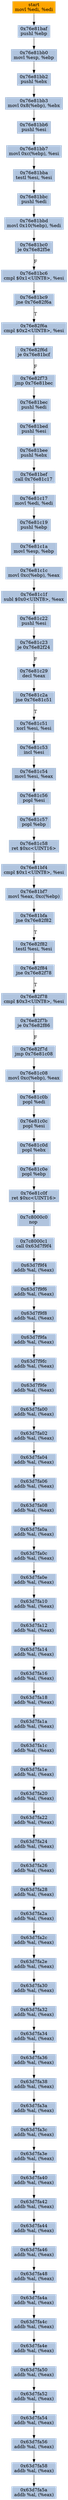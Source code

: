 digraph G {
node[shape=rectangle,style=filled,fillcolor=lightsteelblue,color=lightsteelblue]
bgcolor="transparent"
a0x76e81badmovl_edi_edi[label="start\nmovl %edi, %edi",color="lightgrey",fillcolor="orange"];
a0x76e81bafpushl_ebp[label="0x76e81baf\npushl %ebp"];
a0x76e81bb0movl_esp_ebp[label="0x76e81bb0\nmovl %esp, %ebp"];
a0x76e81bb2pushl_ebx[label="0x76e81bb2\npushl %ebx"];
a0x76e81bb3movl_0x8ebp__ebx[label="0x76e81bb3\nmovl 0x8(%ebp), %ebx"];
a0x76e81bb6pushl_esi[label="0x76e81bb6\npushl %esi"];
a0x76e81bb7movl_0xcebp__esi[label="0x76e81bb7\nmovl 0xc(%ebp), %esi"];
a0x76e81bbatestl_esi_esi[label="0x76e81bba\ntestl %esi, %esi"];
a0x76e81bbcpushl_edi[label="0x76e81bbc\npushl %edi"];
a0x76e81bbdmovl_0x10ebp__edi[label="0x76e81bbd\nmovl 0x10(%ebp), %edi"];
a0x76e81bc0je_0x76e82f5e[label="0x76e81bc0\nje 0x76e82f5e"];
a0x76e81bc6cmpl_0x1UINT8_esi[label="0x76e81bc6\ncmpl $0x1<UINT8>, %esi"];
a0x76e81bc9jne_0x76e82f6a[label="0x76e81bc9\njne 0x76e82f6a"];
a0x76e82f6acmpl_0x2UINT8_esi[label="0x76e82f6a\ncmpl $0x2<UINT8>, %esi"];
a0x76e82f6dje_0x76e81bcf[label="0x76e82f6d\nje 0x76e81bcf"];
a0x76e82f73jmp_0x76e81bec[label="0x76e82f73\njmp 0x76e81bec"];
a0x76e81becpushl_edi[label="0x76e81bec\npushl %edi"];
a0x76e81bedpushl_esi[label="0x76e81bed\npushl %esi"];
a0x76e81beepushl_ebx[label="0x76e81bee\npushl %ebx"];
a0x76e81befcall_0x76e81c17[label="0x76e81bef\ncall 0x76e81c17"];
a0x76e81c17movl_edi_edi[label="0x76e81c17\nmovl %edi, %edi"];
a0x76e81c19pushl_ebp[label="0x76e81c19\npushl %ebp"];
a0x76e81c1amovl_esp_ebp[label="0x76e81c1a\nmovl %esp, %ebp"];
a0x76e81c1cmovl_0xcebp__eax[label="0x76e81c1c\nmovl 0xc(%ebp), %eax"];
a0x76e81c1fsubl_0x0UINT8_eax[label="0x76e81c1f\nsubl $0x0<UINT8>, %eax"];
a0x76e81c22pushl_esi[label="0x76e81c22\npushl %esi"];
a0x76e81c23je_0x76e82f24[label="0x76e81c23\nje 0x76e82f24"];
a0x76e81c29decl_eax[label="0x76e81c29\ndecl %eax"];
a0x76e81c2ajne_0x76e81c51[label="0x76e81c2a\njne 0x76e81c51"];
a0x76e81c51xorl_esi_esi[label="0x76e81c51\nxorl %esi, %esi"];
a0x76e81c53incl_esi[label="0x76e81c53\nincl %esi"];
a0x76e81c54movl_esi_eax[label="0x76e81c54\nmovl %esi, %eax"];
a0x76e81c56popl_esi[label="0x76e81c56\npopl %esi"];
a0x76e81c57popl_ebp[label="0x76e81c57\npopl %ebp"];
a0x76e81c58ret_0xcUINT16[label="0x76e81c58\nret $0xc<UINT16>"];
a0x76e81bf4cmpl_0x1UINT8_esi[label="0x76e81bf4\ncmpl $0x1<UINT8>, %esi"];
a0x76e81bf7movl_eax_0xcebp_[label="0x76e81bf7\nmovl %eax, 0xc(%ebp)"];
a0x76e81bfajne_0x76e82f82[label="0x76e81bfa\njne 0x76e82f82"];
a0x76e82f82testl_esi_esi[label="0x76e82f82\ntestl %esi, %esi"];
a0x76e82f84jne_0x76e82f78[label="0x76e82f84\njne 0x76e82f78"];
a0x76e82f78cmpl_0x3UINT8_esi[label="0x76e82f78\ncmpl $0x3<UINT8>, %esi"];
a0x76e82f7bje_0x76e82f86[label="0x76e82f7b\nje 0x76e82f86"];
a0x76e82f7djmp_0x76e81c08[label="0x76e82f7d\njmp 0x76e81c08"];
a0x76e81c08movl_0xcebp__eax[label="0x76e81c08\nmovl 0xc(%ebp), %eax"];
a0x76e81c0bpopl_edi[label="0x76e81c0b\npopl %edi"];
a0x76e81c0cpopl_esi[label="0x76e81c0c\npopl %esi"];
a0x76e81c0dpopl_ebx[label="0x76e81c0d\npopl %ebx"];
a0x76e81c0epopl_ebp[label="0x76e81c0e\npopl %ebp"];
a0x76e81c0fret_0xcUINT16[label="0x76e81c0f\nret $0xc<UINT16>"];
a0x7c8000c0nop_[label="0x7c8000c0\nnop "];
a0x7c8000c1call_0x63d7f9f4[label="0x7c8000c1\ncall 0x63d7f9f4"];
a0x63d7f9f4addb_al_eax_[label="0x63d7f9f4\naddb %al, (%eax)"];
a0x63d7f9f6addb_al_eax_[label="0x63d7f9f6\naddb %al, (%eax)"];
a0x63d7f9f8addb_al_eax_[label="0x63d7f9f8\naddb %al, (%eax)"];
a0x63d7f9faaddb_al_eax_[label="0x63d7f9fa\naddb %al, (%eax)"];
a0x63d7f9fcaddb_al_eax_[label="0x63d7f9fc\naddb %al, (%eax)"];
a0x63d7f9feaddb_al_eax_[label="0x63d7f9fe\naddb %al, (%eax)"];
a0x63d7fa00addb_al_eax_[label="0x63d7fa00\naddb %al, (%eax)"];
a0x63d7fa02addb_al_eax_[label="0x63d7fa02\naddb %al, (%eax)"];
a0x63d7fa04addb_al_eax_[label="0x63d7fa04\naddb %al, (%eax)"];
a0x63d7fa06addb_al_eax_[label="0x63d7fa06\naddb %al, (%eax)"];
a0x63d7fa08addb_al_eax_[label="0x63d7fa08\naddb %al, (%eax)"];
a0x63d7fa0aaddb_al_eax_[label="0x63d7fa0a\naddb %al, (%eax)"];
a0x63d7fa0caddb_al_eax_[label="0x63d7fa0c\naddb %al, (%eax)"];
a0x63d7fa0eaddb_al_eax_[label="0x63d7fa0e\naddb %al, (%eax)"];
a0x63d7fa10addb_al_eax_[label="0x63d7fa10\naddb %al, (%eax)"];
a0x63d7fa12addb_al_eax_[label="0x63d7fa12\naddb %al, (%eax)"];
a0x63d7fa14addb_al_eax_[label="0x63d7fa14\naddb %al, (%eax)"];
a0x63d7fa16addb_al_eax_[label="0x63d7fa16\naddb %al, (%eax)"];
a0x63d7fa18addb_al_eax_[label="0x63d7fa18\naddb %al, (%eax)"];
a0x63d7fa1aaddb_al_eax_[label="0x63d7fa1a\naddb %al, (%eax)"];
a0x63d7fa1caddb_al_eax_[label="0x63d7fa1c\naddb %al, (%eax)"];
a0x63d7fa1eaddb_al_eax_[label="0x63d7fa1e\naddb %al, (%eax)"];
a0x63d7fa20addb_al_eax_[label="0x63d7fa20\naddb %al, (%eax)"];
a0x63d7fa22addb_al_eax_[label="0x63d7fa22\naddb %al, (%eax)"];
a0x63d7fa24addb_al_eax_[label="0x63d7fa24\naddb %al, (%eax)"];
a0x63d7fa26addb_al_eax_[label="0x63d7fa26\naddb %al, (%eax)"];
a0x63d7fa28addb_al_eax_[label="0x63d7fa28\naddb %al, (%eax)"];
a0x63d7fa2aaddb_al_eax_[label="0x63d7fa2a\naddb %al, (%eax)"];
a0x63d7fa2caddb_al_eax_[label="0x63d7fa2c\naddb %al, (%eax)"];
a0x63d7fa2eaddb_al_eax_[label="0x63d7fa2e\naddb %al, (%eax)"];
a0x63d7fa30addb_al_eax_[label="0x63d7fa30\naddb %al, (%eax)"];
a0x63d7fa32addb_al_eax_[label="0x63d7fa32\naddb %al, (%eax)"];
a0x63d7fa34addb_al_eax_[label="0x63d7fa34\naddb %al, (%eax)"];
a0x63d7fa36addb_al_eax_[label="0x63d7fa36\naddb %al, (%eax)"];
a0x63d7fa38addb_al_eax_[label="0x63d7fa38\naddb %al, (%eax)"];
a0x63d7fa3aaddb_al_eax_[label="0x63d7fa3a\naddb %al, (%eax)"];
a0x63d7fa3caddb_al_eax_[label="0x63d7fa3c\naddb %al, (%eax)"];
a0x63d7fa3eaddb_al_eax_[label="0x63d7fa3e\naddb %al, (%eax)"];
a0x63d7fa40addb_al_eax_[label="0x63d7fa40\naddb %al, (%eax)"];
a0x63d7fa42addb_al_eax_[label="0x63d7fa42\naddb %al, (%eax)"];
a0x63d7fa44addb_al_eax_[label="0x63d7fa44\naddb %al, (%eax)"];
a0x63d7fa46addb_al_eax_[label="0x63d7fa46\naddb %al, (%eax)"];
a0x63d7fa48addb_al_eax_[label="0x63d7fa48\naddb %al, (%eax)"];
a0x63d7fa4aaddb_al_eax_[label="0x63d7fa4a\naddb %al, (%eax)"];
a0x63d7fa4caddb_al_eax_[label="0x63d7fa4c\naddb %al, (%eax)"];
a0x63d7fa4eaddb_al_eax_[label="0x63d7fa4e\naddb %al, (%eax)"];
a0x63d7fa50addb_al_eax_[label="0x63d7fa50\naddb %al, (%eax)"];
a0x63d7fa52addb_al_eax_[label="0x63d7fa52\naddb %al, (%eax)"];
a0x63d7fa54addb_al_eax_[label="0x63d7fa54\naddb %al, (%eax)"];
a0x63d7fa56addb_al_eax_[label="0x63d7fa56\naddb %al, (%eax)"];
a0x63d7fa58addb_al_eax_[label="0x63d7fa58\naddb %al, (%eax)"];
a0x63d7fa5aaddb_al_eax_[label="0x63d7fa5a\naddb %al, (%eax)"];
a0x76e81badmovl_edi_edi -> a0x76e81bafpushl_ebp [color="#000000"];
a0x76e81bafpushl_ebp -> a0x76e81bb0movl_esp_ebp [color="#000000"];
a0x76e81bb0movl_esp_ebp -> a0x76e81bb2pushl_ebx [color="#000000"];
a0x76e81bb2pushl_ebx -> a0x76e81bb3movl_0x8ebp__ebx [color="#000000"];
a0x76e81bb3movl_0x8ebp__ebx -> a0x76e81bb6pushl_esi [color="#000000"];
a0x76e81bb6pushl_esi -> a0x76e81bb7movl_0xcebp__esi [color="#000000"];
a0x76e81bb7movl_0xcebp__esi -> a0x76e81bbatestl_esi_esi [color="#000000"];
a0x76e81bbatestl_esi_esi -> a0x76e81bbcpushl_edi [color="#000000"];
a0x76e81bbcpushl_edi -> a0x76e81bbdmovl_0x10ebp__edi [color="#000000"];
a0x76e81bbdmovl_0x10ebp__edi -> a0x76e81bc0je_0x76e82f5e [color="#000000"];
a0x76e81bc0je_0x76e82f5e -> a0x76e81bc6cmpl_0x1UINT8_esi [color="#000000",label="F"];
a0x76e81bc6cmpl_0x1UINT8_esi -> a0x76e81bc9jne_0x76e82f6a [color="#000000"];
a0x76e81bc9jne_0x76e82f6a -> a0x76e82f6acmpl_0x2UINT8_esi [color="#000000",label="T"];
a0x76e82f6acmpl_0x2UINT8_esi -> a0x76e82f6dje_0x76e81bcf [color="#000000"];
a0x76e82f6dje_0x76e81bcf -> a0x76e82f73jmp_0x76e81bec [color="#000000",label="F"];
a0x76e82f73jmp_0x76e81bec -> a0x76e81becpushl_edi [color="#000000"];
a0x76e81becpushl_edi -> a0x76e81bedpushl_esi [color="#000000"];
a0x76e81bedpushl_esi -> a0x76e81beepushl_ebx [color="#000000"];
a0x76e81beepushl_ebx -> a0x76e81befcall_0x76e81c17 [color="#000000"];
a0x76e81befcall_0x76e81c17 -> a0x76e81c17movl_edi_edi [color="#000000"];
a0x76e81c17movl_edi_edi -> a0x76e81c19pushl_ebp [color="#000000"];
a0x76e81c19pushl_ebp -> a0x76e81c1amovl_esp_ebp [color="#000000"];
a0x76e81c1amovl_esp_ebp -> a0x76e81c1cmovl_0xcebp__eax [color="#000000"];
a0x76e81c1cmovl_0xcebp__eax -> a0x76e81c1fsubl_0x0UINT8_eax [color="#000000"];
a0x76e81c1fsubl_0x0UINT8_eax -> a0x76e81c22pushl_esi [color="#000000"];
a0x76e81c22pushl_esi -> a0x76e81c23je_0x76e82f24 [color="#000000"];
a0x76e81c23je_0x76e82f24 -> a0x76e81c29decl_eax [color="#000000",label="F"];
a0x76e81c29decl_eax -> a0x76e81c2ajne_0x76e81c51 [color="#000000"];
a0x76e81c2ajne_0x76e81c51 -> a0x76e81c51xorl_esi_esi [color="#000000",label="T"];
a0x76e81c51xorl_esi_esi -> a0x76e81c53incl_esi [color="#000000"];
a0x76e81c53incl_esi -> a0x76e81c54movl_esi_eax [color="#000000"];
a0x76e81c54movl_esi_eax -> a0x76e81c56popl_esi [color="#000000"];
a0x76e81c56popl_esi -> a0x76e81c57popl_ebp [color="#000000"];
a0x76e81c57popl_ebp -> a0x76e81c58ret_0xcUINT16 [color="#000000"];
a0x76e81c58ret_0xcUINT16 -> a0x76e81bf4cmpl_0x1UINT8_esi [color="#000000"];
a0x76e81bf4cmpl_0x1UINT8_esi -> a0x76e81bf7movl_eax_0xcebp_ [color="#000000"];
a0x76e81bf7movl_eax_0xcebp_ -> a0x76e81bfajne_0x76e82f82 [color="#000000"];
a0x76e81bfajne_0x76e82f82 -> a0x76e82f82testl_esi_esi [color="#000000",label="T"];
a0x76e82f82testl_esi_esi -> a0x76e82f84jne_0x76e82f78 [color="#000000"];
a0x76e82f84jne_0x76e82f78 -> a0x76e82f78cmpl_0x3UINT8_esi [color="#000000",label="T"];
a0x76e82f78cmpl_0x3UINT8_esi -> a0x76e82f7bje_0x76e82f86 [color="#000000"];
a0x76e82f7bje_0x76e82f86 -> a0x76e82f7djmp_0x76e81c08 [color="#000000",label="F"];
a0x76e82f7djmp_0x76e81c08 -> a0x76e81c08movl_0xcebp__eax [color="#000000"];
a0x76e81c08movl_0xcebp__eax -> a0x76e81c0bpopl_edi [color="#000000"];
a0x76e81c0bpopl_edi -> a0x76e81c0cpopl_esi [color="#000000"];
a0x76e81c0cpopl_esi -> a0x76e81c0dpopl_ebx [color="#000000"];
a0x76e81c0dpopl_ebx -> a0x76e81c0epopl_ebp [color="#000000"];
a0x76e81c0epopl_ebp -> a0x76e81c0fret_0xcUINT16 [color="#000000"];
a0x76e81c0fret_0xcUINT16 -> a0x7c8000c0nop_ [color="#000000"];
a0x7c8000c0nop_ -> a0x7c8000c1call_0x63d7f9f4 [color="#000000"];
a0x7c8000c1call_0x63d7f9f4 -> a0x63d7f9f4addb_al_eax_ [color="#000000"];
a0x63d7f9f4addb_al_eax_ -> a0x63d7f9f6addb_al_eax_ [color="#000000"];
a0x63d7f9f6addb_al_eax_ -> a0x63d7f9f8addb_al_eax_ [color="#000000"];
a0x63d7f9f8addb_al_eax_ -> a0x63d7f9faaddb_al_eax_ [color="#000000"];
a0x63d7f9faaddb_al_eax_ -> a0x63d7f9fcaddb_al_eax_ [color="#000000"];
a0x63d7f9fcaddb_al_eax_ -> a0x63d7f9feaddb_al_eax_ [color="#000000"];
a0x63d7f9feaddb_al_eax_ -> a0x63d7fa00addb_al_eax_ [color="#000000"];
a0x63d7fa00addb_al_eax_ -> a0x63d7fa02addb_al_eax_ [color="#000000"];
a0x63d7fa02addb_al_eax_ -> a0x63d7fa04addb_al_eax_ [color="#000000"];
a0x63d7fa04addb_al_eax_ -> a0x63d7fa06addb_al_eax_ [color="#000000"];
a0x63d7fa06addb_al_eax_ -> a0x63d7fa08addb_al_eax_ [color="#000000"];
a0x63d7fa08addb_al_eax_ -> a0x63d7fa0aaddb_al_eax_ [color="#000000"];
a0x63d7fa0aaddb_al_eax_ -> a0x63d7fa0caddb_al_eax_ [color="#000000"];
a0x63d7fa0caddb_al_eax_ -> a0x63d7fa0eaddb_al_eax_ [color="#000000"];
a0x63d7fa0eaddb_al_eax_ -> a0x63d7fa10addb_al_eax_ [color="#000000"];
a0x63d7fa10addb_al_eax_ -> a0x63d7fa12addb_al_eax_ [color="#000000"];
a0x63d7fa12addb_al_eax_ -> a0x63d7fa14addb_al_eax_ [color="#000000"];
a0x63d7fa14addb_al_eax_ -> a0x63d7fa16addb_al_eax_ [color="#000000"];
a0x63d7fa16addb_al_eax_ -> a0x63d7fa18addb_al_eax_ [color="#000000"];
a0x63d7fa18addb_al_eax_ -> a0x63d7fa1aaddb_al_eax_ [color="#000000"];
a0x63d7fa1aaddb_al_eax_ -> a0x63d7fa1caddb_al_eax_ [color="#000000"];
a0x63d7fa1caddb_al_eax_ -> a0x63d7fa1eaddb_al_eax_ [color="#000000"];
a0x63d7fa1eaddb_al_eax_ -> a0x63d7fa20addb_al_eax_ [color="#000000"];
a0x63d7fa20addb_al_eax_ -> a0x63d7fa22addb_al_eax_ [color="#000000"];
a0x63d7fa22addb_al_eax_ -> a0x63d7fa24addb_al_eax_ [color="#000000"];
a0x63d7fa24addb_al_eax_ -> a0x63d7fa26addb_al_eax_ [color="#000000"];
a0x63d7fa26addb_al_eax_ -> a0x63d7fa28addb_al_eax_ [color="#000000"];
a0x63d7fa28addb_al_eax_ -> a0x63d7fa2aaddb_al_eax_ [color="#000000"];
a0x63d7fa2aaddb_al_eax_ -> a0x63d7fa2caddb_al_eax_ [color="#000000"];
a0x63d7fa2caddb_al_eax_ -> a0x63d7fa2eaddb_al_eax_ [color="#000000"];
a0x63d7fa2eaddb_al_eax_ -> a0x63d7fa30addb_al_eax_ [color="#000000"];
a0x63d7fa30addb_al_eax_ -> a0x63d7fa32addb_al_eax_ [color="#000000"];
a0x63d7fa32addb_al_eax_ -> a0x63d7fa34addb_al_eax_ [color="#000000"];
a0x63d7fa34addb_al_eax_ -> a0x63d7fa36addb_al_eax_ [color="#000000"];
a0x63d7fa36addb_al_eax_ -> a0x63d7fa38addb_al_eax_ [color="#000000"];
a0x63d7fa38addb_al_eax_ -> a0x63d7fa3aaddb_al_eax_ [color="#000000"];
a0x63d7fa3aaddb_al_eax_ -> a0x63d7fa3caddb_al_eax_ [color="#000000"];
a0x63d7fa3caddb_al_eax_ -> a0x63d7fa3eaddb_al_eax_ [color="#000000"];
a0x63d7fa3eaddb_al_eax_ -> a0x63d7fa40addb_al_eax_ [color="#000000"];
a0x63d7fa40addb_al_eax_ -> a0x63d7fa42addb_al_eax_ [color="#000000"];
a0x63d7fa42addb_al_eax_ -> a0x63d7fa44addb_al_eax_ [color="#000000"];
a0x63d7fa44addb_al_eax_ -> a0x63d7fa46addb_al_eax_ [color="#000000"];
a0x63d7fa46addb_al_eax_ -> a0x63d7fa48addb_al_eax_ [color="#000000"];
a0x63d7fa48addb_al_eax_ -> a0x63d7fa4aaddb_al_eax_ [color="#000000"];
a0x63d7fa4aaddb_al_eax_ -> a0x63d7fa4caddb_al_eax_ [color="#000000"];
a0x63d7fa4caddb_al_eax_ -> a0x63d7fa4eaddb_al_eax_ [color="#000000"];
a0x63d7fa4eaddb_al_eax_ -> a0x63d7fa50addb_al_eax_ [color="#000000"];
a0x63d7fa50addb_al_eax_ -> a0x63d7fa52addb_al_eax_ [color="#000000"];
a0x63d7fa52addb_al_eax_ -> a0x63d7fa54addb_al_eax_ [color="#000000"];
a0x63d7fa54addb_al_eax_ -> a0x63d7fa56addb_al_eax_ [color="#000000"];
a0x63d7fa56addb_al_eax_ -> a0x63d7fa58addb_al_eax_ [color="#000000"];
a0x63d7fa58addb_al_eax_ -> a0x63d7fa5aaddb_al_eax_ [color="#000000"];
}
